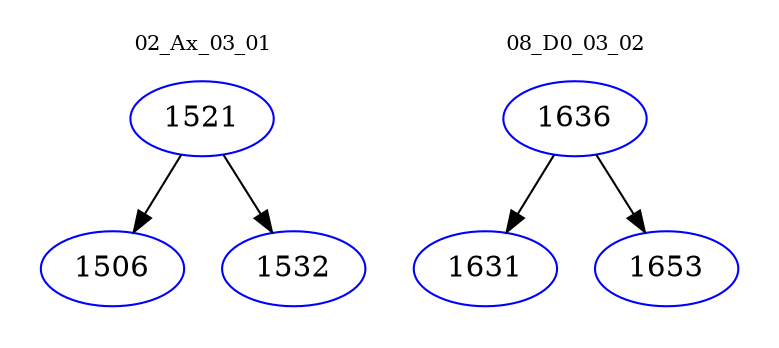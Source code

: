 digraph{
subgraph cluster_0 {
color = white
label = "02_Ax_03_01";
fontsize=10;
T0_1521 [label="1521", color="blue"]
T0_1521 -> T0_1506 [color="black"]
T0_1506 [label="1506", color="blue"]
T0_1521 -> T0_1532 [color="black"]
T0_1532 [label="1532", color="blue"]
}
subgraph cluster_1 {
color = white
label = "08_D0_03_02";
fontsize=10;
T1_1636 [label="1636", color="blue"]
T1_1636 -> T1_1631 [color="black"]
T1_1631 [label="1631", color="blue"]
T1_1636 -> T1_1653 [color="black"]
T1_1653 [label="1653", color="blue"]
}
}
